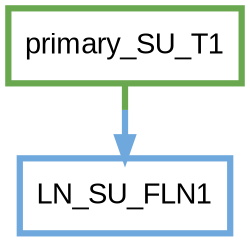 digraph  {
dpi=600;size=3.5;
primary_SU_T1 [color="#6aa84f", fillcolor=white, fontname=Arial, penwidth="3.0", shape=box];
LN_SU_FLN1 [color="#6fa8dc", fillcolor=white, fontname=Arial, penwidth="3.0", shape=box];
primary_SU_T1 -> LN_SU_FLN1  [color="#6aa84f;0.5:#6fa8dc", key=0, penwidth=3];
}
